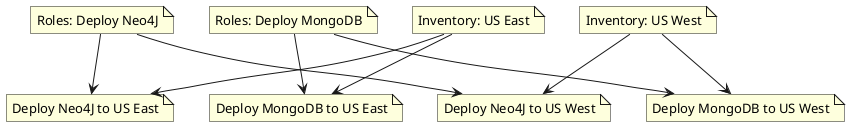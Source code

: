 @startuml

together {
    together {
        note as Roles1
            Roles: Deploy MongoDB
        end note

        note as Roles2
            Roles: Deploy Neo4J
        end note
    }


}

    together {
        note as Inventory1
            Inventory: US West
        end note

        note as Inventory2
            Inventory: US East
        end note
    }

together {
    note as Config1
        Deploy MongoDB to US West
    end note

    note as Config2
        Deploy Neo4J to US West
    end note

    note as Config3
        Deploy Neo4J to US East
    end note

    note as Config4
        Deploy MongoDB to US East
    end note
}

Roles1 --> Config1
Roles2 --> Config2
Roles2 --> Config3
Roles1 --> Config4

Inventory1 --> Config1
Inventory1 --> Config2
Inventory2 --> Config3
Inventory2 --> Config4
@enduml